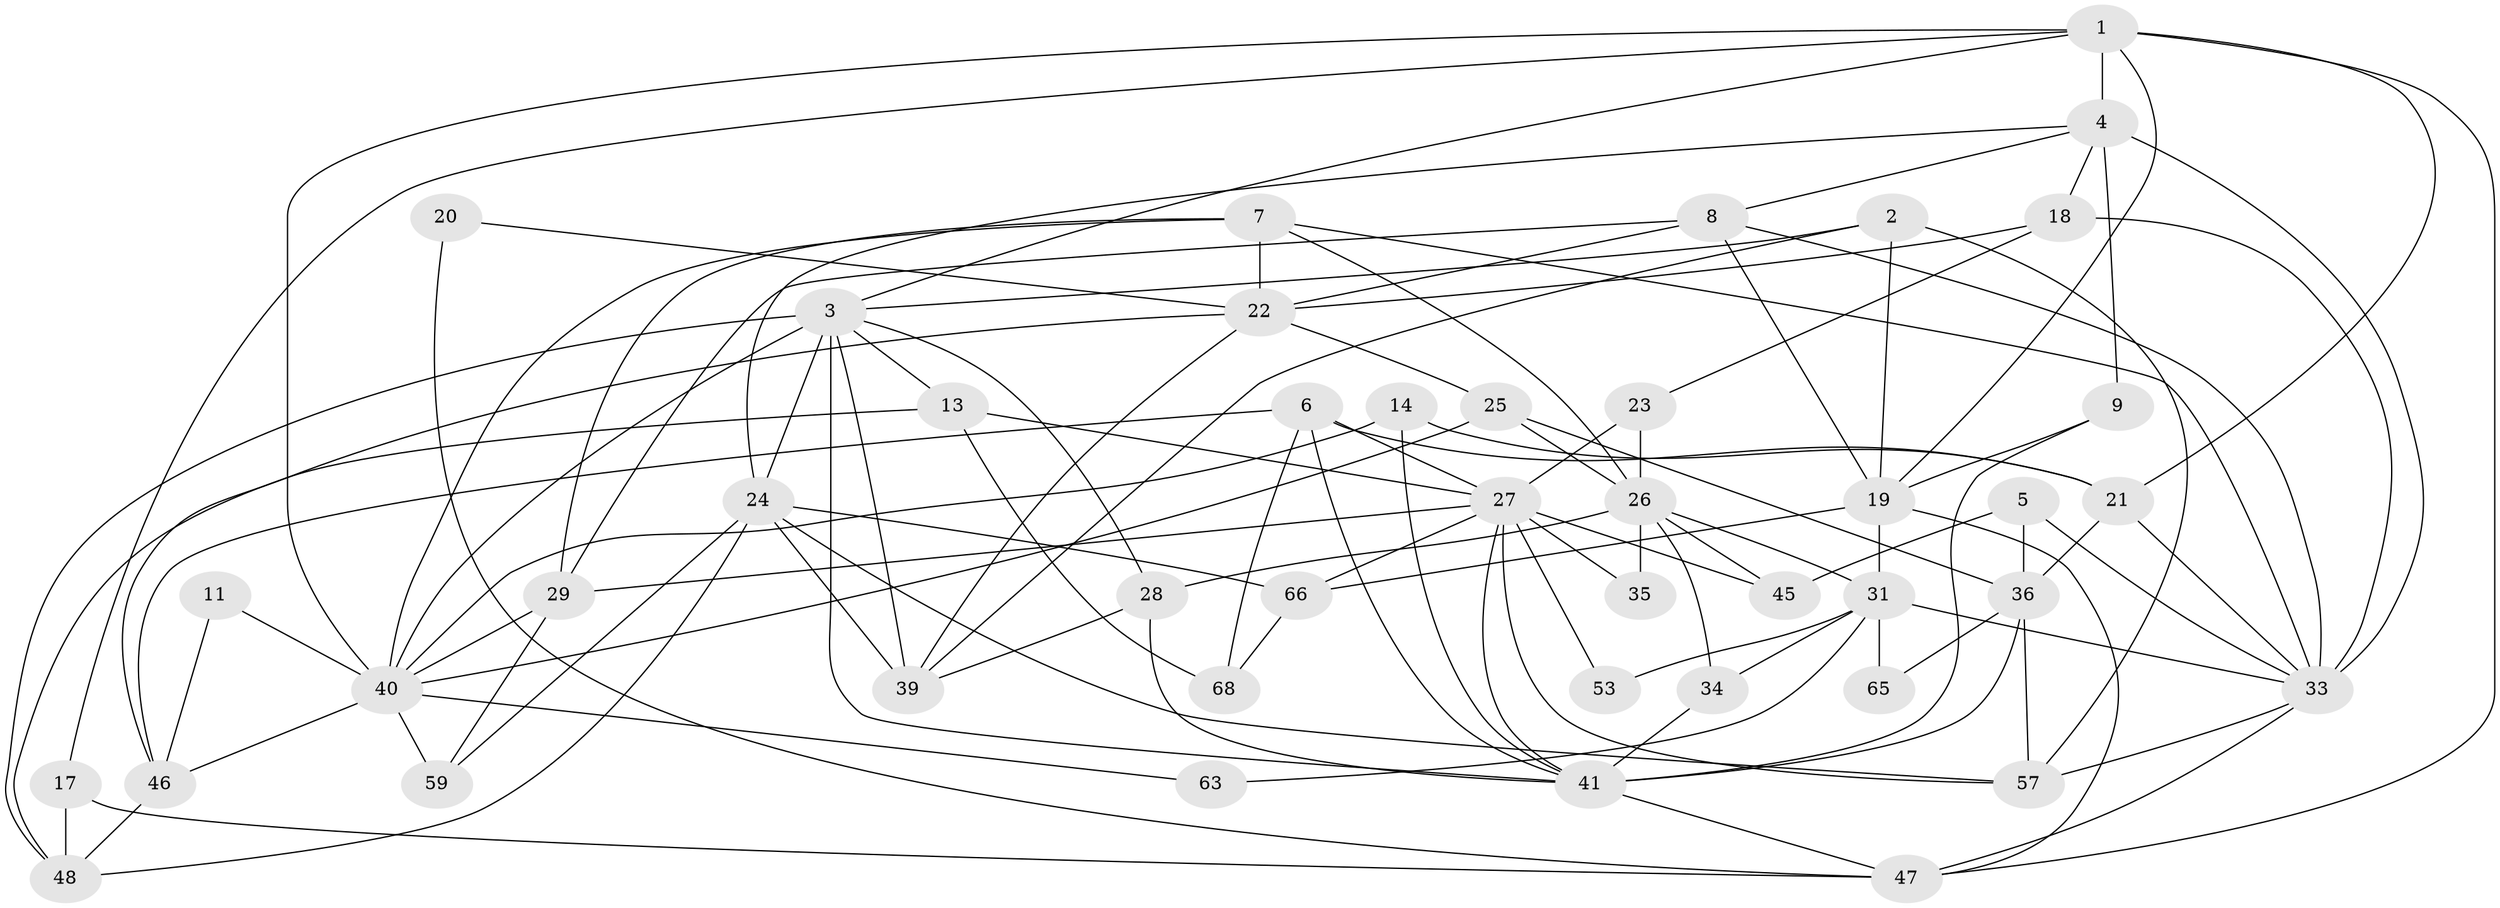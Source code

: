 // original degree distribution, {5: 0.2318840579710145, 2: 0.17391304347826086, 3: 0.2028985507246377, 4: 0.2753623188405797, 6: 0.07246376811594203, 9: 0.014492753623188406, 7: 0.014492753623188406, 8: 0.014492753623188406}
// Generated by graph-tools (version 1.1) at 2025/11/02/27/25 16:11:17]
// undirected, 44 vertices, 108 edges
graph export_dot {
graph [start="1"]
  node [color=gray90,style=filled];
  1 [super="+16"];
  2 [super="+12"];
  3 [super="+37"];
  4 [super="+30"];
  5 [super="+10"];
  6 [super="+69"];
  7 [super="+64"];
  8 [super="+15"];
  9;
  11;
  13 [super="+50"];
  14 [super="+60"];
  17;
  18 [super="+44"];
  19 [super="+67"];
  20;
  21;
  22 [super="+62"];
  23;
  24 [super="+54"];
  25;
  26 [super="+51"];
  27 [super="+52"];
  28 [super="+32"];
  29 [super="+56"];
  31 [super="+61"];
  33 [super="+42"];
  34;
  35;
  36 [super="+38"];
  39 [super="+55"];
  40 [super="+49"];
  41 [super="+43"];
  45;
  46;
  47 [super="+58"];
  48;
  53;
  57;
  59;
  63;
  65;
  66;
  68;
  1 -- 17;
  1 -- 47;
  1 -- 3;
  1 -- 19;
  1 -- 40;
  1 -- 4;
  1 -- 21;
  2 -- 57;
  2 -- 19;
  2 -- 39;
  2 -- 3;
  3 -- 24;
  3 -- 40;
  3 -- 41;
  3 -- 48;
  3 -- 39;
  3 -- 13;
  3 -- 28;
  4 -- 9;
  4 -- 18;
  4 -- 33 [weight=2];
  4 -- 8;
  4 -- 24;
  5 -- 33;
  5 -- 36 [weight=2];
  5 -- 45;
  6 -- 41;
  6 -- 68;
  6 -- 46;
  6 -- 27;
  6 -- 21;
  7 -- 22;
  7 -- 33;
  7 -- 40;
  7 -- 26;
  7 -- 29;
  8 -- 22;
  8 -- 33;
  8 -- 29;
  8 -- 19;
  9 -- 41 [weight=2];
  9 -- 19;
  11 -- 46;
  11 -- 40;
  13 -- 68;
  13 -- 48;
  13 -- 27;
  14 -- 41;
  14 -- 40;
  14 -- 21;
  17 -- 48;
  17 -- 47;
  18 -- 33;
  18 -- 22;
  18 -- 23;
  19 -- 47;
  19 -- 66;
  19 -- 31;
  20 -- 47;
  20 -- 22;
  21 -- 33;
  21 -- 36;
  22 -- 25;
  22 -- 46;
  22 -- 39;
  23 -- 27;
  23 -- 26;
  24 -- 57;
  24 -- 39;
  24 -- 48;
  24 -- 59;
  24 -- 66;
  25 -- 40;
  25 -- 36;
  25 -- 26;
  26 -- 28;
  26 -- 31;
  26 -- 34;
  26 -- 35 [weight=2];
  26 -- 45;
  27 -- 29;
  27 -- 41;
  27 -- 66;
  27 -- 35;
  27 -- 53;
  27 -- 57;
  27 -- 45;
  28 -- 41;
  28 -- 39;
  29 -- 40;
  29 -- 59;
  31 -- 34;
  31 -- 63;
  31 -- 33;
  31 -- 65;
  31 -- 53;
  33 -- 57;
  33 -- 47;
  34 -- 41;
  36 -- 57;
  36 -- 65;
  36 -- 41;
  40 -- 46;
  40 -- 59;
  40 -- 63;
  41 -- 47;
  46 -- 48;
  66 -- 68;
}

